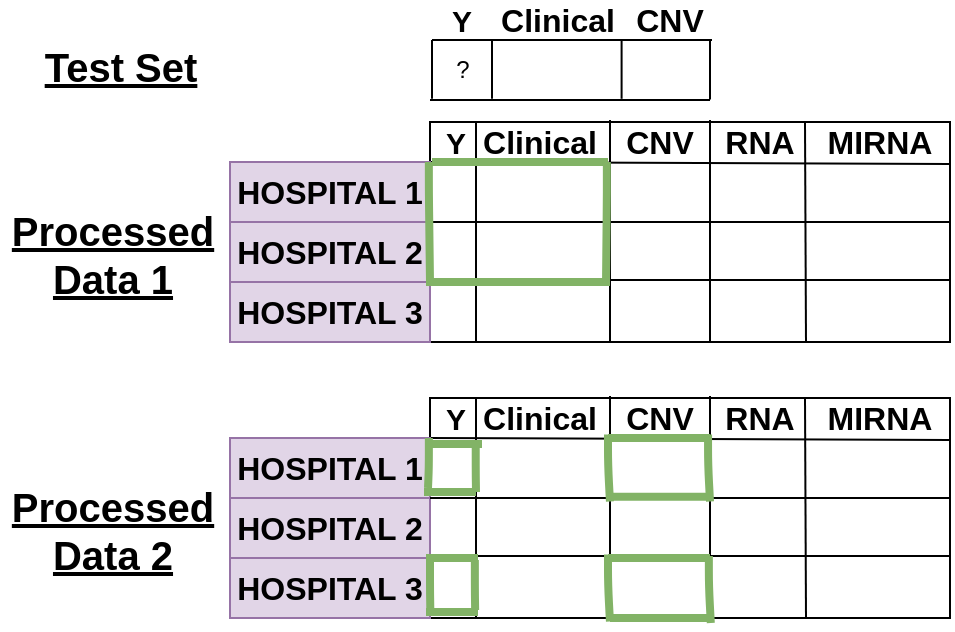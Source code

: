 <mxfile version="12.9.7" type="device"><diagram id="srIvmFoz9NXh2Hf5LhJt" name="Page-1"><mxGraphModel dx="1543" dy="821" grid="0" gridSize="10" guides="1" tooltips="1" connect="1" arrows="1" fold="1" page="0" pageScale="1" pageWidth="827" pageHeight="1169" math="0" shadow="0"><root><mxCell id="0"/><mxCell id="1" parent="0"/><mxCell id="NWik_2f0uQdhTor8QOBS-2" value="&lt;font&gt;&lt;font style=&quot;font-size: 20px&quot;&gt;&lt;b&gt;&lt;u&gt;Test Set&lt;/u&gt;&lt;/b&gt;&lt;/font&gt;&lt;br&gt;&lt;/font&gt;" style="text;html=1;align=center;verticalAlign=middle;resizable=0;points=[];autosize=1;" vertex="1" parent="1"><mxGeometry x="340" y="383" width="90" height="20" as="geometry"/></mxCell><mxCell id="NWik_2f0uQdhTor8QOBS-4" value="&lt;font style=&quot;font-size: 15px&quot;&gt;&lt;b&gt;Y&lt;/b&gt;&lt;/font&gt;" style="text;html=1;strokeColor=none;fillColor=none;align=center;verticalAlign=middle;whiteSpace=wrap;rounded=0;" vertex="1" parent="1"><mxGeometry x="541" y="360" width="30" height="20" as="geometry"/></mxCell><mxCell id="NWik_2f0uQdhTor8QOBS-5" value="&lt;font style=&quot;font-size: 16px&quot;&gt;&lt;b&gt;Clinical&lt;/b&gt;&lt;/font&gt;" style="text;html=1;strokeColor=none;fillColor=none;align=center;verticalAlign=middle;whiteSpace=wrap;rounded=0;" vertex="1" parent="1"><mxGeometry x="579" y="360" width="50" height="20" as="geometry"/></mxCell><mxCell id="NWik_2f0uQdhTor8QOBS-6" value="&lt;font style=&quot;font-size: 16px&quot;&gt;&lt;b&gt;CNV&lt;/b&gt;&lt;/font&gt;" style="text;html=1;strokeColor=none;fillColor=none;align=center;verticalAlign=middle;whiteSpace=wrap;rounded=0;" vertex="1" parent="1"><mxGeometry x="635" y="360" width="50" height="20" as="geometry"/></mxCell><mxCell id="NWik_2f0uQdhTor8QOBS-11" value="" style="shape=image;html=1;verticalAlign=top;verticalLabelPosition=bottom;labelBackgroundColor=#ffffff;imageAspect=0;aspect=fixed;image=https://cdn0.iconfinder.com/data/icons/google-material-design-3-0/48/ic_done_48px-128.png" vertex="1" parent="1"><mxGeometry x="595" y="385" width="18" height="18" as="geometry"/></mxCell><mxCell id="NWik_2f0uQdhTor8QOBS-12" value="" style="shape=image;html=1;verticalAlign=top;verticalLabelPosition=bottom;labelBackgroundColor=#ffffff;imageAspect=0;aspect=fixed;image=https://cdn0.iconfinder.com/data/icons/google-material-design-3-0/48/ic_done_48px-128.png" vertex="1" parent="1"><mxGeometry x="651" y="385" width="18" height="18" as="geometry"/></mxCell><mxCell id="NWik_2f0uQdhTor8QOBS-15" value="?" style="text;html=1;align=center;verticalAlign=middle;resizable=0;points=[];autosize=1;" vertex="1" parent="1"><mxGeometry x="546" y="385" width="20" height="20" as="geometry"/></mxCell><mxCell id="NWik_2f0uQdhTor8QOBS-16" value="" style="endArrow=none;html=1;entryX=0;entryY=1;entryDx=0;entryDy=0;" edge="1" parent="1" target="NWik_2f0uQdhTor8QOBS-4"><mxGeometry width="50" height="50" relative="1" as="geometry"><mxPoint x="541" y="409.4" as="sourcePoint"/><mxPoint x="531" y="469.4" as="targetPoint"/></mxGeometry></mxCell><mxCell id="NWik_2f0uQdhTor8QOBS-19" value="" style="endArrow=none;html=1;entryX=0.75;entryY=0;entryDx=0;entryDy=0;" edge="1" parent="1"><mxGeometry width="50" height="50" relative="1" as="geometry"><mxPoint x="571" y="409.4" as="sourcePoint"/><mxPoint x="571" y="380" as="targetPoint"/></mxGeometry></mxCell><mxCell id="NWik_2f0uQdhTor8QOBS-20" value="" style="endArrow=none;html=1;entryX=0.75;entryY=0;entryDx=0;entryDy=0;" edge="1" parent="1"><mxGeometry width="50" height="50" relative="1" as="geometry"><mxPoint x="635.8" y="409.4" as="sourcePoint"/><mxPoint x="635.8" y="380" as="targetPoint"/></mxGeometry></mxCell><mxCell id="NWik_2f0uQdhTor8QOBS-21" value="" style="endArrow=none;html=1;entryX=0.75;entryY=0;entryDx=0;entryDy=0;" edge="1" parent="1"><mxGeometry width="50" height="50" relative="1" as="geometry"><mxPoint x="680" y="409.7" as="sourcePoint"/><mxPoint x="680" y="380.3" as="targetPoint"/></mxGeometry></mxCell><mxCell id="NWik_2f0uQdhTor8QOBS-23" value="" style="endArrow=none;html=1;" edge="1" parent="1"><mxGeometry width="50" height="50" relative="1" as="geometry"><mxPoint x="541" y="380" as="sourcePoint"/><mxPoint x="681" y="380" as="targetPoint"/></mxGeometry></mxCell><mxCell id="NWik_2f0uQdhTor8QOBS-24" value="" style="endArrow=none;html=1;" edge="1" parent="1"><mxGeometry width="50" height="50" relative="1" as="geometry"><mxPoint x="680" y="410" as="sourcePoint"/><mxPoint x="540" y="410" as="targetPoint"/></mxGeometry></mxCell><mxCell id="NWik_2f0uQdhTor8QOBS-25" value="&lt;font&gt;&lt;font style=&quot;font-size: 20px&quot;&gt;&lt;b&gt;&lt;u&gt;Processed &lt;br&gt;Data 1&lt;/u&gt;&lt;/b&gt;&lt;/font&gt;&lt;br&gt;&lt;/font&gt;" style="text;html=1;align=center;verticalAlign=middle;resizable=0;points=[];autosize=1;" vertex="1" parent="1"><mxGeometry x="325" y="468" width="111" height="37" as="geometry"/></mxCell><mxCell id="NWik_2f0uQdhTor8QOBS-38" value="" style="rounded=0;whiteSpace=wrap;html=1;" vertex="1" parent="1"><mxGeometry x="540" y="421" width="260" height="110" as="geometry"/></mxCell><mxCell id="NWik_2f0uQdhTor8QOBS-39" value="" style="endArrow=none;html=1;exitX=0;exitY=1;exitDx=0;exitDy=0;" edge="1" parent="1" source="NWik_2f0uQdhTor8QOBS-40"><mxGeometry width="50" height="50" relative="1" as="geometry"><mxPoint x="540" y="331" as="sourcePoint"/><mxPoint x="800" y="442" as="targetPoint"/></mxGeometry></mxCell><mxCell id="NWik_2f0uQdhTor8QOBS-40" value="&lt;font style=&quot;font-size: 15px&quot;&gt;&lt;b&gt;Y&lt;/b&gt;&lt;/font&gt;" style="text;html=1;strokeColor=none;fillColor=none;align=center;verticalAlign=middle;whiteSpace=wrap;rounded=0;" vertex="1" parent="1"><mxGeometry x="538" y="421" width="30" height="20" as="geometry"/></mxCell><mxCell id="NWik_2f0uQdhTor8QOBS-41" value="&lt;font style=&quot;font-size: 16px&quot;&gt;&lt;b&gt;Clinical&lt;/b&gt;&lt;/font&gt;" style="text;html=1;strokeColor=none;fillColor=none;align=center;verticalAlign=middle;whiteSpace=wrap;rounded=0;" vertex="1" parent="1"><mxGeometry x="570" y="421" width="50" height="20" as="geometry"/></mxCell><mxCell id="NWik_2f0uQdhTor8QOBS-42" value="&lt;font style=&quot;font-size: 16px&quot;&gt;&lt;b&gt;CNV&lt;/b&gt;&lt;/font&gt;" style="text;html=1;strokeColor=none;fillColor=none;align=center;verticalAlign=middle;whiteSpace=wrap;rounded=0;" vertex="1" parent="1"><mxGeometry x="630" y="421" width="50" height="20" as="geometry"/></mxCell><mxCell id="NWik_2f0uQdhTor8QOBS-43" value="&lt;font style=&quot;font-size: 16px&quot;&gt;&lt;b&gt;MIRNA&lt;/b&gt;&lt;/font&gt;" style="text;html=1;strokeColor=none;fillColor=none;align=center;verticalAlign=middle;whiteSpace=wrap;rounded=0;" vertex="1" parent="1"><mxGeometry x="740" y="421" width="50" height="20" as="geometry"/></mxCell><mxCell id="NWik_2f0uQdhTor8QOBS-44" value="&lt;font style=&quot;font-size: 16px&quot;&gt;&lt;b&gt;RNA&lt;/b&gt;&lt;/font&gt;" style="text;html=1;strokeColor=none;fillColor=none;align=center;verticalAlign=middle;whiteSpace=wrap;rounded=0;" vertex="1" parent="1"><mxGeometry x="680" y="421" width="50" height="20" as="geometry"/></mxCell><mxCell id="NWik_2f0uQdhTor8QOBS-45" value="" style="endArrow=none;html=1;" edge="1" parent="1"><mxGeometry width="50" height="50" relative="1" as="geometry"><mxPoint x="563" y="531" as="sourcePoint"/><mxPoint x="563" y="421" as="targetPoint"/></mxGeometry></mxCell><mxCell id="NWik_2f0uQdhTor8QOBS-46" value="" style="endArrow=none;html=1;entryX=0.75;entryY=0;entryDx=0;entryDy=0;" edge="1" parent="1"><mxGeometry width="50" height="50" relative="1" as="geometry"><mxPoint x="630" y="531" as="sourcePoint"/><mxPoint x="630" y="420" as="targetPoint"/></mxGeometry></mxCell><mxCell id="NWik_2f0uQdhTor8QOBS-47" value="" style="endArrow=none;html=1;entryX=0.75;entryY=0;entryDx=0;entryDy=0;" edge="1" parent="1"><mxGeometry width="50" height="50" relative="1" as="geometry"><mxPoint x="680" y="531" as="sourcePoint"/><mxPoint x="680" y="420" as="targetPoint"/></mxGeometry></mxCell><mxCell id="NWik_2f0uQdhTor8QOBS-48" value="" style="endArrow=none;html=1;entryX=0.75;entryY=0;entryDx=0;entryDy=0;" edge="1" parent="1"><mxGeometry width="50" height="50" relative="1" as="geometry"><mxPoint x="728" y="531" as="sourcePoint"/><mxPoint x="727.5" y="421" as="targetPoint"/></mxGeometry></mxCell><mxCell id="NWik_2f0uQdhTor8QOBS-49" value="&lt;font size=&quot;1&quot;&gt;&lt;b style=&quot;font-size: 16px&quot;&gt;HOSPITAL 1&lt;/b&gt;&lt;/font&gt;" style="text;html=1;strokeColor=#9673a6;fillColor=#e1d5e7;align=center;verticalAlign=middle;whiteSpace=wrap;rounded=0;" vertex="1" parent="1"><mxGeometry x="440" y="441" width="100" height="30" as="geometry"/></mxCell><mxCell id="NWik_2f0uQdhTor8QOBS-50" value="&lt;font size=&quot;1&quot;&gt;&lt;b style=&quot;font-size: 16px&quot;&gt;HOSPITAL 2&lt;/b&gt;&lt;/font&gt;" style="text;html=1;strokeColor=#9673a6;fillColor=#e1d5e7;align=center;verticalAlign=middle;whiteSpace=wrap;rounded=0;" vertex="1" parent="1"><mxGeometry x="440" y="471" width="100" height="30" as="geometry"/></mxCell><mxCell id="NWik_2f0uQdhTor8QOBS-51" value="&lt;font size=&quot;1&quot;&gt;&lt;b style=&quot;font-size: 16px&quot;&gt;HOSPITAL 3&lt;/b&gt;&lt;/font&gt;" style="text;html=1;strokeColor=#9673a6;fillColor=#e1d5e7;align=center;verticalAlign=middle;whiteSpace=wrap;rounded=0;" vertex="1" parent="1"><mxGeometry x="440" y="501" width="100" height="30" as="geometry"/></mxCell><mxCell id="NWik_2f0uQdhTor8QOBS-52" value="" style="endArrow=none;html=1;entryX=1;entryY=0;entryDx=0;entryDy=0;" edge="1" parent="1" target="NWik_2f0uQdhTor8QOBS-50"><mxGeometry width="50" height="50" relative="1" as="geometry"><mxPoint x="800" y="471" as="sourcePoint"/><mxPoint x="590" y="281" as="targetPoint"/></mxGeometry></mxCell><mxCell id="NWik_2f0uQdhTor8QOBS-53" value="" style="endArrow=none;html=1;entryX=1;entryY=0;entryDx=0;entryDy=0;" edge="1" parent="1"><mxGeometry width="50" height="50" relative="1" as="geometry"><mxPoint x="800" y="500" as="sourcePoint"/><mxPoint x="541" y="500" as="targetPoint"/></mxGeometry></mxCell><mxCell id="NWik_2f0uQdhTor8QOBS-54" value="" style="shape=image;html=1;verticalAlign=top;verticalLabelPosition=bottom;labelBackgroundColor=#ffffff;imageAspect=0;aspect=fixed;image=https://cdn0.iconfinder.com/data/icons/google-material-design-3-0/48/ic_done_48px-128.png" vertex="1" parent="1"><mxGeometry x="544" y="447" width="18" height="18" as="geometry"/></mxCell><mxCell id="NWik_2f0uQdhTor8QOBS-55" value="" style="shape=image;html=1;verticalAlign=top;verticalLabelPosition=bottom;labelBackgroundColor=#ffffff;imageAspect=0;aspect=fixed;image=https://cdn0.iconfinder.com/data/icons/google-material-design-3-0/48/ic_done_48px-128.png" vertex="1" parent="1"><mxGeometry x="544" y="477" width="18" height="18" as="geometry"/></mxCell><mxCell id="NWik_2f0uQdhTor8QOBS-56" value="" style="shape=image;html=1;verticalAlign=top;verticalLabelPosition=bottom;labelBackgroundColor=#ffffff;imageAspect=0;aspect=fixed;image=https://cdn0.iconfinder.com/data/icons/google-material-design-3-0/48/ic_done_48px-128.png" vertex="1" parent="1"><mxGeometry x="545" y="507" width="18" height="18" as="geometry"/></mxCell><mxCell id="NWik_2f0uQdhTor8QOBS-57" value="" style="shape=image;html=1;verticalAlign=top;verticalLabelPosition=bottom;labelBackgroundColor=#ffffff;imageAspect=0;aspect=fixed;image=https://cdn0.iconfinder.com/data/icons/google-material-design-3-0/48/ic_done_48px-128.png" vertex="1" parent="1"><mxGeometry x="586" y="447" width="18" height="18" as="geometry"/></mxCell><mxCell id="NWik_2f0uQdhTor8QOBS-58" value="" style="shape=image;html=1;verticalAlign=top;verticalLabelPosition=bottom;labelBackgroundColor=#ffffff;imageAspect=0;aspect=fixed;image=https://cdn0.iconfinder.com/data/icons/google-material-design-3-0/48/ic_done_48px-128.png" vertex="1" parent="1"><mxGeometry x="646" y="447" width="18" height="18" as="geometry"/></mxCell><mxCell id="NWik_2f0uQdhTor8QOBS-59" value="" style="shape=image;html=1;verticalAlign=top;verticalLabelPosition=bottom;labelBackgroundColor=#ffffff;imageAspect=0;aspect=fixed;image=https://cdn0.iconfinder.com/data/icons/google-material-design-3-0/48/ic_done_48px-128.png" vertex="1" parent="1"><mxGeometry x="586" y="477" width="18" height="18" as="geometry"/></mxCell><mxCell id="NWik_2f0uQdhTor8QOBS-60" value="" style="shape=image;html=1;verticalAlign=top;verticalLabelPosition=bottom;labelBackgroundColor=#ffffff;imageAspect=0;aspect=fixed;image=https://cdn0.iconfinder.com/data/icons/google-material-design-3-0/48/ic_done_48px-128.png" vertex="1" parent="1"><mxGeometry x="696" y="477" width="18" height="18" as="geometry"/></mxCell><mxCell id="NWik_2f0uQdhTor8QOBS-61" value="" style="shape=image;html=1;verticalAlign=top;verticalLabelPosition=bottom;labelBackgroundColor=#ffffff;imageAspect=0;aspect=fixed;image=https://cdn0.iconfinder.com/data/icons/google-material-design-3-0/48/ic_done_48px-128.png" vertex="1" parent="1"><mxGeometry x="646" y="507" width="18" height="18" as="geometry"/></mxCell><mxCell id="NWik_2f0uQdhTor8QOBS-62" value="" style="shape=image;html=1;verticalAlign=top;verticalLabelPosition=bottom;labelBackgroundColor=#ffffff;imageAspect=0;aspect=fixed;image=https://cdn0.iconfinder.com/data/icons/google-material-design-3-0/48/ic_done_48px-128.png" vertex="1" parent="1"><mxGeometry x="756" y="507" width="18" height="18" as="geometry"/></mxCell><mxCell id="NWik_2f0uQdhTor8QOBS-63" value="" style="shape=image;html=1;verticalAlign=top;verticalLabelPosition=bottom;labelBackgroundColor=#ffffff;imageAspect=0;aspect=fixed;image=https://cdn4.iconfinder.com/data/icons/integral/128/cross-128.png" vertex="1" parent="1"><mxGeometry x="700" y="449" width="14" height="14" as="geometry"/></mxCell><mxCell id="NWik_2f0uQdhTor8QOBS-64" value="" style="shape=image;html=1;verticalAlign=top;verticalLabelPosition=bottom;labelBackgroundColor=#ffffff;imageAspect=0;aspect=fixed;image=https://cdn4.iconfinder.com/data/icons/integral/128/cross-128.png" vertex="1" parent="1"><mxGeometry x="758" y="449" width="14" height="14" as="geometry"/></mxCell><mxCell id="NWik_2f0uQdhTor8QOBS-65" value="" style="shape=image;html=1;verticalAlign=top;verticalLabelPosition=bottom;labelBackgroundColor=#ffffff;imageAspect=0;aspect=fixed;image=https://cdn4.iconfinder.com/data/icons/integral/128/cross-128.png" vertex="1" parent="1"><mxGeometry x="758" y="479" width="14" height="14" as="geometry"/></mxCell><mxCell id="NWik_2f0uQdhTor8QOBS-66" value="" style="shape=image;html=1;verticalAlign=top;verticalLabelPosition=bottom;labelBackgroundColor=#ffffff;imageAspect=0;aspect=fixed;image=https://cdn4.iconfinder.com/data/icons/integral/128/cross-128.png" vertex="1" parent="1"><mxGeometry x="700" y="509" width="14" height="14" as="geometry"/></mxCell><mxCell id="NWik_2f0uQdhTor8QOBS-67" value="" style="shape=image;html=1;verticalAlign=top;verticalLabelPosition=bottom;labelBackgroundColor=#ffffff;imageAspect=0;aspect=fixed;image=https://cdn4.iconfinder.com/data/icons/integral/128/cross-128.png" vertex="1" parent="1"><mxGeometry x="590" y="507" width="14" height="14" as="geometry"/></mxCell><mxCell id="NWik_2f0uQdhTor8QOBS-68" value="" style="shape=image;html=1;verticalAlign=top;verticalLabelPosition=bottom;labelBackgroundColor=#ffffff;imageAspect=0;aspect=fixed;image=https://cdn4.iconfinder.com/data/icons/integral/128/cross-128.png" vertex="1" parent="1"><mxGeometry x="646" y="479" width="14" height="14" as="geometry"/></mxCell><mxCell id="NWik_2f0uQdhTor8QOBS-81" value="" style="endArrow=none;html=1;strokeWidth=4;fillColor=#d5e8d4;strokeColor=#82b366;" edge="1" parent="1"><mxGeometry width="50" height="50" relative="1" as="geometry"><mxPoint x="538" y="501" as="sourcePoint"/><mxPoint x="630" y="501" as="targetPoint"/></mxGeometry></mxCell><mxCell id="NWik_2f0uQdhTor8QOBS-82" value="" style="endArrow=none;html=1;strokeWidth=4;fillColor=#d5e8d4;strokeColor=#82b366;" edge="1" parent="1"><mxGeometry width="50" height="50" relative="1" as="geometry"><mxPoint x="541" y="441" as="sourcePoint"/><mxPoint x="629" y="441" as="targetPoint"/></mxGeometry></mxCell><mxCell id="NWik_2f0uQdhTor8QOBS-83" value="" style="endArrow=none;html=1;strokeWidth=4;fillColor=#d5e8d4;strokeColor=#82b366;" edge="1" parent="1"><mxGeometry width="50" height="50" relative="1" as="geometry"><mxPoint x="628" y="502" as="sourcePoint"/><mxPoint x="628.43" y="441" as="targetPoint"/><Array as="points"><mxPoint x="628.43" y="459"/><mxPoint x="628.43" y="453"/></Array></mxGeometry></mxCell><mxCell id="NWik_2f0uQdhTor8QOBS-84" value="" style="endArrow=none;html=1;strokeWidth=4;fillColor=#d5e8d4;strokeColor=#82b366;exitX=1;exitY=1;exitDx=0;exitDy=0;" edge="1" parent="1" source="NWik_2f0uQdhTor8QOBS-50"><mxGeometry width="50" height="50" relative="1" as="geometry"><mxPoint x="539.43" y="471" as="sourcePoint"/><mxPoint x="539.43" y="441" as="targetPoint"/><Array as="points"><mxPoint x="539.43" y="456"/></Array></mxGeometry></mxCell><mxCell id="NWik_2f0uQdhTor8QOBS-103" value="&lt;font&gt;&lt;font style=&quot;font-size: 20px&quot;&gt;&lt;b&gt;&lt;u&gt;Processed &lt;br&gt;Data 2&lt;/u&gt;&lt;/b&gt;&lt;/font&gt;&lt;br&gt;&lt;/font&gt;" style="text;html=1;align=center;verticalAlign=middle;resizable=0;points=[];autosize=1;" vertex="1" parent="1"><mxGeometry x="325" y="606" width="111" height="37" as="geometry"/></mxCell><mxCell id="NWik_2f0uQdhTor8QOBS-104" value="" style="rounded=0;whiteSpace=wrap;html=1;" vertex="1" parent="1"><mxGeometry x="540" y="559" width="260" height="110" as="geometry"/></mxCell><mxCell id="NWik_2f0uQdhTor8QOBS-105" value="" style="endArrow=none;html=1;exitX=0;exitY=1;exitDx=0;exitDy=0;" edge="1" parent="1" source="NWik_2f0uQdhTor8QOBS-106"><mxGeometry width="50" height="50" relative="1" as="geometry"><mxPoint x="540" y="469" as="sourcePoint"/><mxPoint x="800" y="580" as="targetPoint"/></mxGeometry></mxCell><mxCell id="NWik_2f0uQdhTor8QOBS-106" value="&lt;font style=&quot;font-size: 15px&quot;&gt;&lt;b&gt;Y&lt;/b&gt;&lt;/font&gt;" style="text;html=1;strokeColor=none;fillColor=none;align=center;verticalAlign=middle;whiteSpace=wrap;rounded=0;" vertex="1" parent="1"><mxGeometry x="538" y="559" width="30" height="20" as="geometry"/></mxCell><mxCell id="NWik_2f0uQdhTor8QOBS-107" value="&lt;font style=&quot;font-size: 16px&quot;&gt;&lt;b&gt;Clinical&lt;/b&gt;&lt;/font&gt;" style="text;html=1;strokeColor=none;fillColor=none;align=center;verticalAlign=middle;whiteSpace=wrap;rounded=0;" vertex="1" parent="1"><mxGeometry x="570" y="559" width="50" height="20" as="geometry"/></mxCell><mxCell id="NWik_2f0uQdhTor8QOBS-108" value="&lt;font style=&quot;font-size: 16px&quot;&gt;&lt;b&gt;CNV&lt;/b&gt;&lt;/font&gt;" style="text;html=1;strokeColor=none;fillColor=none;align=center;verticalAlign=middle;whiteSpace=wrap;rounded=0;" vertex="1" parent="1"><mxGeometry x="630" y="559" width="50" height="20" as="geometry"/></mxCell><mxCell id="NWik_2f0uQdhTor8QOBS-109" value="&lt;font style=&quot;font-size: 16px&quot;&gt;&lt;b&gt;MIRNA&lt;/b&gt;&lt;/font&gt;" style="text;html=1;strokeColor=none;fillColor=none;align=center;verticalAlign=middle;whiteSpace=wrap;rounded=0;" vertex="1" parent="1"><mxGeometry x="740" y="559" width="50" height="20" as="geometry"/></mxCell><mxCell id="NWik_2f0uQdhTor8QOBS-110" value="&lt;font style=&quot;font-size: 16px&quot;&gt;&lt;b&gt;RNA&lt;/b&gt;&lt;/font&gt;" style="text;html=1;strokeColor=none;fillColor=none;align=center;verticalAlign=middle;whiteSpace=wrap;rounded=0;" vertex="1" parent="1"><mxGeometry x="680" y="559" width="50" height="20" as="geometry"/></mxCell><mxCell id="NWik_2f0uQdhTor8QOBS-111" value="" style="endArrow=none;html=1;" edge="1" parent="1"><mxGeometry width="50" height="50" relative="1" as="geometry"><mxPoint x="563" y="669" as="sourcePoint"/><mxPoint x="563" y="559" as="targetPoint"/></mxGeometry></mxCell><mxCell id="NWik_2f0uQdhTor8QOBS-112" value="" style="endArrow=none;html=1;entryX=0.75;entryY=0;entryDx=0;entryDy=0;" edge="1" parent="1"><mxGeometry width="50" height="50" relative="1" as="geometry"><mxPoint x="630" y="669" as="sourcePoint"/><mxPoint x="630" y="558" as="targetPoint"/></mxGeometry></mxCell><mxCell id="NWik_2f0uQdhTor8QOBS-113" value="" style="endArrow=none;html=1;entryX=0.75;entryY=0;entryDx=0;entryDy=0;" edge="1" parent="1"><mxGeometry width="50" height="50" relative="1" as="geometry"><mxPoint x="680" y="669" as="sourcePoint"/><mxPoint x="680" y="558" as="targetPoint"/></mxGeometry></mxCell><mxCell id="NWik_2f0uQdhTor8QOBS-114" value="" style="endArrow=none;html=1;entryX=0.75;entryY=0;entryDx=0;entryDy=0;" edge="1" parent="1"><mxGeometry width="50" height="50" relative="1" as="geometry"><mxPoint x="728" y="669" as="sourcePoint"/><mxPoint x="727.5" y="559" as="targetPoint"/></mxGeometry></mxCell><mxCell id="NWik_2f0uQdhTor8QOBS-115" value="&lt;font size=&quot;1&quot;&gt;&lt;b style=&quot;font-size: 16px&quot;&gt;HOSPITAL 1&lt;/b&gt;&lt;/font&gt;" style="text;html=1;strokeColor=#9673a6;fillColor=#e1d5e7;align=center;verticalAlign=middle;whiteSpace=wrap;rounded=0;" vertex="1" parent="1"><mxGeometry x="440" y="579" width="100" height="30" as="geometry"/></mxCell><mxCell id="NWik_2f0uQdhTor8QOBS-116" value="&lt;font size=&quot;1&quot;&gt;&lt;b style=&quot;font-size: 16px&quot;&gt;HOSPITAL 2&lt;/b&gt;&lt;/font&gt;" style="text;html=1;strokeColor=#9673a6;fillColor=#e1d5e7;align=center;verticalAlign=middle;whiteSpace=wrap;rounded=0;" vertex="1" parent="1"><mxGeometry x="440" y="609" width="100" height="30" as="geometry"/></mxCell><mxCell id="NWik_2f0uQdhTor8QOBS-117" value="&lt;font size=&quot;1&quot;&gt;&lt;b style=&quot;font-size: 16px&quot;&gt;HOSPITAL 3&lt;/b&gt;&lt;/font&gt;" style="text;html=1;strokeColor=#9673a6;fillColor=#e1d5e7;align=center;verticalAlign=middle;whiteSpace=wrap;rounded=0;" vertex="1" parent="1"><mxGeometry x="440" y="639" width="100" height="30" as="geometry"/></mxCell><mxCell id="NWik_2f0uQdhTor8QOBS-118" value="" style="endArrow=none;html=1;entryX=1;entryY=0;entryDx=0;entryDy=0;" edge="1" parent="1" target="NWik_2f0uQdhTor8QOBS-116"><mxGeometry width="50" height="50" relative="1" as="geometry"><mxPoint x="800" y="609" as="sourcePoint"/><mxPoint x="590" y="419" as="targetPoint"/></mxGeometry></mxCell><mxCell id="NWik_2f0uQdhTor8QOBS-119" value="" style="endArrow=none;html=1;entryX=1;entryY=0;entryDx=0;entryDy=0;" edge="1" parent="1"><mxGeometry width="50" height="50" relative="1" as="geometry"><mxPoint x="800" y="638" as="sourcePoint"/><mxPoint x="541" y="638" as="targetPoint"/></mxGeometry></mxCell><mxCell id="NWik_2f0uQdhTor8QOBS-120" value="" style="shape=image;html=1;verticalAlign=top;verticalLabelPosition=bottom;labelBackgroundColor=#ffffff;imageAspect=0;aspect=fixed;image=https://cdn0.iconfinder.com/data/icons/google-material-design-3-0/48/ic_done_48px-128.png" vertex="1" parent="1"><mxGeometry x="544" y="585" width="18" height="18" as="geometry"/></mxCell><mxCell id="NWik_2f0uQdhTor8QOBS-121" value="" style="shape=image;html=1;verticalAlign=top;verticalLabelPosition=bottom;labelBackgroundColor=#ffffff;imageAspect=0;aspect=fixed;image=https://cdn0.iconfinder.com/data/icons/google-material-design-3-0/48/ic_done_48px-128.png" vertex="1" parent="1"><mxGeometry x="544" y="615" width="18" height="18" as="geometry"/></mxCell><mxCell id="NWik_2f0uQdhTor8QOBS-122" value="" style="shape=image;html=1;verticalAlign=top;verticalLabelPosition=bottom;labelBackgroundColor=#ffffff;imageAspect=0;aspect=fixed;image=https://cdn0.iconfinder.com/data/icons/google-material-design-3-0/48/ic_done_48px-128.png" vertex="1" parent="1"><mxGeometry x="545" y="645" width="18" height="18" as="geometry"/></mxCell><mxCell id="NWik_2f0uQdhTor8QOBS-123" value="" style="shape=image;html=1;verticalAlign=top;verticalLabelPosition=bottom;labelBackgroundColor=#ffffff;imageAspect=0;aspect=fixed;image=https://cdn0.iconfinder.com/data/icons/google-material-design-3-0/48/ic_done_48px-128.png" vertex="1" parent="1"><mxGeometry x="586" y="585" width="18" height="18" as="geometry"/></mxCell><mxCell id="NWik_2f0uQdhTor8QOBS-124" value="" style="shape=image;html=1;verticalAlign=top;verticalLabelPosition=bottom;labelBackgroundColor=#ffffff;imageAspect=0;aspect=fixed;image=https://cdn0.iconfinder.com/data/icons/google-material-design-3-0/48/ic_done_48px-128.png" vertex="1" parent="1"><mxGeometry x="646" y="585" width="18" height="18" as="geometry"/></mxCell><mxCell id="NWik_2f0uQdhTor8QOBS-125" value="" style="shape=image;html=1;verticalAlign=top;verticalLabelPosition=bottom;labelBackgroundColor=#ffffff;imageAspect=0;aspect=fixed;image=https://cdn0.iconfinder.com/data/icons/google-material-design-3-0/48/ic_done_48px-128.png" vertex="1" parent="1"><mxGeometry x="586" y="615" width="18" height="18" as="geometry"/></mxCell><mxCell id="NWik_2f0uQdhTor8QOBS-126" value="" style="shape=image;html=1;verticalAlign=top;verticalLabelPosition=bottom;labelBackgroundColor=#ffffff;imageAspect=0;aspect=fixed;image=https://cdn0.iconfinder.com/data/icons/google-material-design-3-0/48/ic_done_48px-128.png" vertex="1" parent="1"><mxGeometry x="696" y="615" width="18" height="18" as="geometry"/></mxCell><mxCell id="NWik_2f0uQdhTor8QOBS-127" value="" style="shape=image;html=1;verticalAlign=top;verticalLabelPosition=bottom;labelBackgroundColor=#ffffff;imageAspect=0;aspect=fixed;image=https://cdn0.iconfinder.com/data/icons/google-material-design-3-0/48/ic_done_48px-128.png" vertex="1" parent="1"><mxGeometry x="646" y="645" width="18" height="18" as="geometry"/></mxCell><mxCell id="NWik_2f0uQdhTor8QOBS-128" value="" style="shape=image;html=1;verticalAlign=top;verticalLabelPosition=bottom;labelBackgroundColor=#ffffff;imageAspect=0;aspect=fixed;image=https://cdn0.iconfinder.com/data/icons/google-material-design-3-0/48/ic_done_48px-128.png" vertex="1" parent="1"><mxGeometry x="756" y="645" width="18" height="18" as="geometry"/></mxCell><mxCell id="NWik_2f0uQdhTor8QOBS-129" value="" style="shape=image;html=1;verticalAlign=top;verticalLabelPosition=bottom;labelBackgroundColor=#ffffff;imageAspect=0;aspect=fixed;image=https://cdn4.iconfinder.com/data/icons/integral/128/cross-128.png" vertex="1" parent="1"><mxGeometry x="700" y="587" width="14" height="14" as="geometry"/></mxCell><mxCell id="NWik_2f0uQdhTor8QOBS-130" value="" style="shape=image;html=1;verticalAlign=top;verticalLabelPosition=bottom;labelBackgroundColor=#ffffff;imageAspect=0;aspect=fixed;image=https://cdn4.iconfinder.com/data/icons/integral/128/cross-128.png" vertex="1" parent="1"><mxGeometry x="758" y="587" width="14" height="14" as="geometry"/></mxCell><mxCell id="NWik_2f0uQdhTor8QOBS-131" value="" style="shape=image;html=1;verticalAlign=top;verticalLabelPosition=bottom;labelBackgroundColor=#ffffff;imageAspect=0;aspect=fixed;image=https://cdn4.iconfinder.com/data/icons/integral/128/cross-128.png" vertex="1" parent="1"><mxGeometry x="758" y="617" width="14" height="14" as="geometry"/></mxCell><mxCell id="NWik_2f0uQdhTor8QOBS-132" value="" style="shape=image;html=1;verticalAlign=top;verticalLabelPosition=bottom;labelBackgroundColor=#ffffff;imageAspect=0;aspect=fixed;image=https://cdn4.iconfinder.com/data/icons/integral/128/cross-128.png" vertex="1" parent="1"><mxGeometry x="700" y="647" width="14" height="14" as="geometry"/></mxCell><mxCell id="NWik_2f0uQdhTor8QOBS-133" value="" style="shape=image;html=1;verticalAlign=top;verticalLabelPosition=bottom;labelBackgroundColor=#ffffff;imageAspect=0;aspect=fixed;image=https://cdn4.iconfinder.com/data/icons/integral/128/cross-128.png" vertex="1" parent="1"><mxGeometry x="590" y="645" width="14" height="14" as="geometry"/></mxCell><mxCell id="NWik_2f0uQdhTor8QOBS-134" value="" style="shape=image;html=1;verticalAlign=top;verticalLabelPosition=bottom;labelBackgroundColor=#ffffff;imageAspect=0;aspect=fixed;image=https://cdn4.iconfinder.com/data/icons/integral/128/cross-128.png" vertex="1" parent="1"><mxGeometry x="646" y="617" width="14" height="14" as="geometry"/></mxCell><mxCell id="NWik_2f0uQdhTor8QOBS-227" value="" style="endArrow=none;html=1;strokeWidth=4;fillColor=#d5e8d4;strokeColor=#82b366;" edge="1" parent="1"><mxGeometry width="50" height="50" relative="1" as="geometry"><mxPoint x="539" y="604" as="sourcePoint"/><mxPoint x="539.43" y="579" as="targetPoint"/><Array as="points"><mxPoint x="539.43" y="594"/></Array></mxGeometry></mxCell><mxCell id="NWik_2f0uQdhTor8QOBS-228" value="" style="endArrow=none;html=1;strokeWidth=4;fillColor=#d5e8d4;strokeColor=#82b366;" edge="1" parent="1"><mxGeometry width="50" height="50" relative="1" as="geometry"><mxPoint x="563" y="606" as="sourcePoint"/><mxPoint x="562.86" y="581" as="targetPoint"/><Array as="points"><mxPoint x="562.86" y="596"/></Array></mxGeometry></mxCell><mxCell id="NWik_2f0uQdhTor8QOBS-229" value="" style="endArrow=none;html=1;strokeWidth=4;fillColor=#d5e8d4;strokeColor=#82b366;" edge="1" parent="1"><mxGeometry width="50" height="50" relative="1" as="geometry"><mxPoint x="563" y="606" as="sourcePoint"/><mxPoint x="537" y="606" as="targetPoint"/><Array as="points"><mxPoint x="550" y="606"/></Array></mxGeometry></mxCell><mxCell id="NWik_2f0uQdhTor8QOBS-230" value="" style="endArrow=none;html=1;strokeWidth=4;fillColor=#d5e8d4;strokeColor=#82b366;" edge="1" parent="1"><mxGeometry width="50" height="50" relative="1" as="geometry"><mxPoint x="566" y="582" as="sourcePoint"/><mxPoint x="540" y="582" as="targetPoint"/><Array as="points"><mxPoint x="553" y="582"/></Array></mxGeometry></mxCell><mxCell id="NWik_2f0uQdhTor8QOBS-231" value="" style="endArrow=none;html=1;strokeWidth=4;fillColor=#d5e8d4;strokeColor=#82b366;" edge="1" parent="1"><mxGeometry width="50" height="50" relative="1" as="geometry"><mxPoint x="540.14" y="664" as="sourcePoint"/><mxPoint x="540.0" y="639" as="targetPoint"/><Array as="points"><mxPoint x="540" y="654"/></Array></mxGeometry></mxCell><mxCell id="NWik_2f0uQdhTor8QOBS-232" value="" style="endArrow=none;html=1;strokeWidth=4;fillColor=#d5e8d4;strokeColor=#82b366;" edge="1" parent="1"><mxGeometry width="50" height="50" relative="1" as="geometry"><mxPoint x="562.57" y="665" as="sourcePoint"/><mxPoint x="562.43" y="640" as="targetPoint"/><Array as="points"><mxPoint x="562.43" y="655"/></Array></mxGeometry></mxCell><mxCell id="NWik_2f0uQdhTor8QOBS-233" value="" style="endArrow=none;html=1;strokeWidth=4;fillColor=#d5e8d4;strokeColor=#82b366;" edge="1" parent="1"><mxGeometry width="50" height="50" relative="1" as="geometry"><mxPoint x="564" y="639" as="sourcePoint"/><mxPoint x="538" y="639" as="targetPoint"/><Array as="points"><mxPoint x="551" y="639"/></Array></mxGeometry></mxCell><mxCell id="NWik_2f0uQdhTor8QOBS-234" value="" style="endArrow=none;html=1;strokeWidth=4;fillColor=#d5e8d4;strokeColor=#82b366;" edge="1" parent="1"><mxGeometry width="50" height="50" relative="1" as="geometry"><mxPoint x="564" y="666" as="sourcePoint"/><mxPoint x="538" y="666" as="targetPoint"/><Array as="points"><mxPoint x="551" y="666"/></Array></mxGeometry></mxCell><mxCell id="NWik_2f0uQdhTor8QOBS-235" value="" style="endArrow=none;html=1;strokeWidth=4;fillColor=#d5e8d4;strokeColor=#82b366;exitX=0.54;exitY=1.023;exitDx=0;exitDy=0;exitPerimeter=0;" edge="1" parent="1" source="NWik_2f0uQdhTor8QOBS-104"><mxGeometry width="50" height="50" relative="1" as="geometry"><mxPoint x="679.57" y="663" as="sourcePoint"/><mxPoint x="679.43" y="638" as="targetPoint"/><Array as="points"><mxPoint x="679.43" y="653"/></Array></mxGeometry></mxCell><mxCell id="NWik_2f0uQdhTor8QOBS-236" value="" style="endArrow=none;html=1;strokeWidth=4;fillColor=#d5e8d4;strokeColor=#82b366;exitX=0.54;exitY=1.023;exitDx=0;exitDy=0;exitPerimeter=0;" edge="1" parent="1"><mxGeometry width="50" height="50" relative="1" as="geometry"><mxPoint x="629.97" y="670.77" as="sourcePoint"/><mxPoint x="629.0" y="637.24" as="targetPoint"/><Array as="points"><mxPoint x="629" y="652.24"/></Array></mxGeometry></mxCell><mxCell id="NWik_2f0uQdhTor8QOBS-237" value="" style="endArrow=none;html=1;strokeWidth=4;fillColor=#d5e8d4;strokeColor=#82b366;exitX=0.54;exitY=1.023;exitDx=0;exitDy=0;exitPerimeter=0;" edge="1" parent="1"><mxGeometry width="50" height="50" relative="1" as="geometry"><mxPoint x="629.97" y="610.77" as="sourcePoint"/><mxPoint x="629.0" y="577.24" as="targetPoint"/><Array as="points"><mxPoint x="629" y="592.24"/></Array></mxGeometry></mxCell><mxCell id="NWik_2f0uQdhTor8QOBS-238" value="" style="endArrow=none;html=1;strokeWidth=4;fillColor=#d5e8d4;strokeColor=#82b366;exitX=0.54;exitY=1.023;exitDx=0;exitDy=0;exitPerimeter=0;" edge="1" parent="1"><mxGeometry width="50" height="50" relative="1" as="geometry"><mxPoint x="680.0" y="610.77" as="sourcePoint"/><mxPoint x="679.03" y="577.24" as="targetPoint"/><Array as="points"><mxPoint x="679.03" y="592.24"/></Array></mxGeometry></mxCell><mxCell id="NWik_2f0uQdhTor8QOBS-239" value="" style="endArrow=none;html=1;strokeWidth=4;fillColor=#d5e8d4;strokeColor=#82b366;exitX=1;exitY=1;exitDx=0;exitDy=0;" edge="1" parent="1" source="NWik_2f0uQdhTor8QOBS-108"><mxGeometry width="50" height="50" relative="1" as="geometry"><mxPoint x="655" y="579" as="sourcePoint"/><mxPoint x="629" y="579" as="targetPoint"/><Array as="points"><mxPoint x="642" y="579"/></Array></mxGeometry></mxCell><mxCell id="NWik_2f0uQdhTor8QOBS-240" value="" style="endArrow=none;html=1;strokeWidth=4;fillColor=#d5e8d4;strokeColor=#82b366;exitX=1;exitY=1;exitDx=0;exitDy=0;" edge="1" parent="1"><mxGeometry width="50" height="50" relative="1" as="geometry"><mxPoint x="681" y="669" as="sourcePoint"/><mxPoint x="630" y="669" as="targetPoint"/><Array as="points"><mxPoint x="643" y="669"/></Array></mxGeometry></mxCell><mxCell id="NWik_2f0uQdhTor8QOBS-241" value="" style="endArrow=none;html=1;strokeWidth=4;fillColor=#d5e8d4;strokeColor=#82b366;exitX=1;exitY=1;exitDx=0;exitDy=0;" edge="1" parent="1"><mxGeometry width="50" height="50" relative="1" as="geometry"><mxPoint x="680" y="639" as="sourcePoint"/><mxPoint x="629" y="639" as="targetPoint"/><Array as="points"><mxPoint x="642" y="639"/></Array></mxGeometry></mxCell><mxCell id="NWik_2f0uQdhTor8QOBS-242" value="" style="endArrow=none;html=1;strokeWidth=4;fillColor=#d5e8d4;strokeColor=#82b366;exitX=1;exitY=1;exitDx=0;exitDy=0;" edge="1" parent="1"><mxGeometry width="50" height="50" relative="1" as="geometry"><mxPoint x="681" y="608.43" as="sourcePoint"/><mxPoint x="630" y="608.43" as="targetPoint"/><Array as="points"><mxPoint x="643" y="608.43"/></Array></mxGeometry></mxCell></root></mxGraphModel></diagram></mxfile>